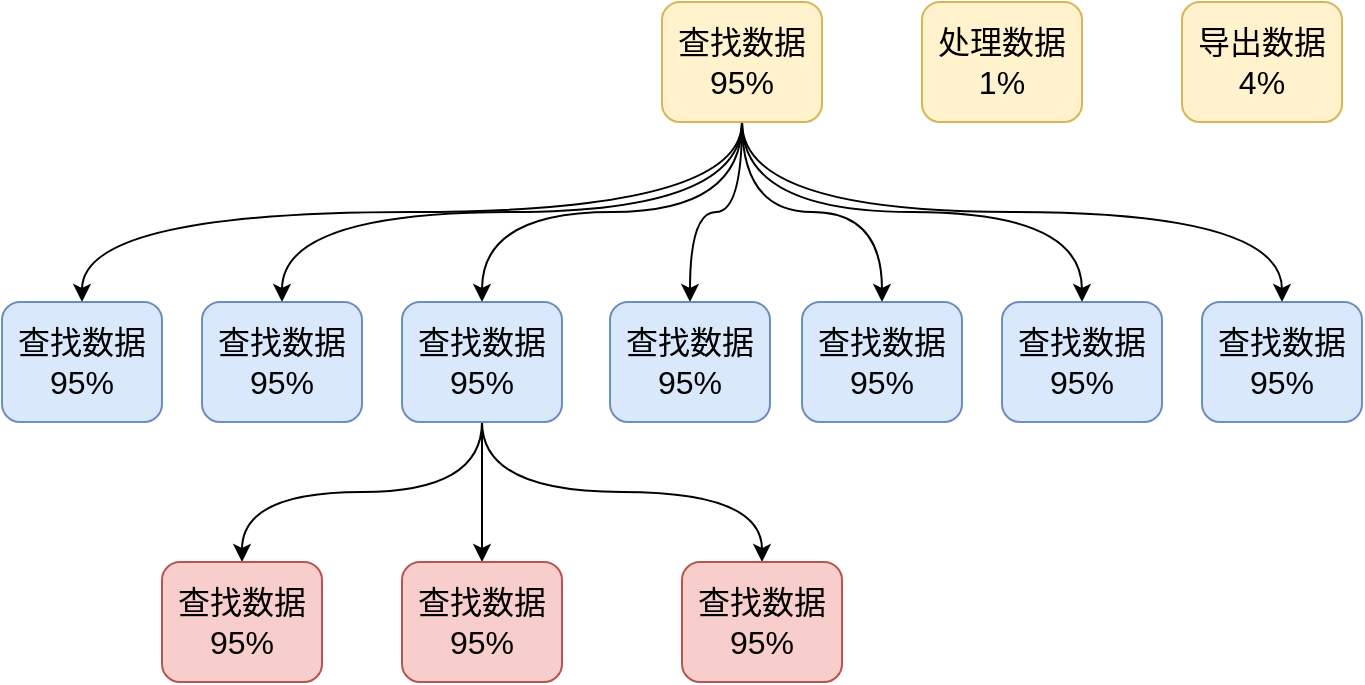 <mxfile version="21.2.9" type="github">
  <diagram name="第 1 页" id="64EU-2JhXtWUbH2v4anR">
    <mxGraphModel dx="1050" dy="582" grid="1" gridSize="10" guides="1" tooltips="1" connect="1" arrows="1" fold="1" page="1" pageScale="1" pageWidth="827" pageHeight="1169" math="0" shadow="0">
      <root>
        <mxCell id="0" />
        <mxCell id="1" parent="0" />
        <mxCell id="YcL_Hn9VU11S4dy8umJO-14" style="edgeStyle=orthogonalEdgeStyle;rounded=1;orthogonalLoop=1;jettySize=auto;html=1;exitX=0.5;exitY=1;exitDx=0;exitDy=0;entryX=0.5;entryY=0;entryDx=0;entryDy=0;curved=1;strokeWidth=1;" edge="1" parent="1" source="YcL_Hn9VU11S4dy8umJO-1" target="YcL_Hn9VU11S4dy8umJO-7">
          <mxGeometry relative="1" as="geometry" />
        </mxCell>
        <mxCell id="YcL_Hn9VU11S4dy8umJO-15" style="edgeStyle=orthogonalEdgeStyle;rounded=0;orthogonalLoop=1;jettySize=auto;html=1;exitX=0.5;exitY=1;exitDx=0;exitDy=0;curved=1;" edge="1" parent="1" source="YcL_Hn9VU11S4dy8umJO-1" target="YcL_Hn9VU11S4dy8umJO-8">
          <mxGeometry relative="1" as="geometry" />
        </mxCell>
        <mxCell id="YcL_Hn9VU11S4dy8umJO-16" style="edgeStyle=orthogonalEdgeStyle;rounded=0;orthogonalLoop=1;jettySize=auto;html=1;exitX=0.5;exitY=1;exitDx=0;exitDy=0;entryX=0.5;entryY=0;entryDx=0;entryDy=0;curved=1;" edge="1" parent="1" source="YcL_Hn9VU11S4dy8umJO-1" target="YcL_Hn9VU11S4dy8umJO-9">
          <mxGeometry relative="1" as="geometry" />
        </mxCell>
        <mxCell id="YcL_Hn9VU11S4dy8umJO-17" style="edgeStyle=orthogonalEdgeStyle;rounded=0;orthogonalLoop=1;jettySize=auto;html=1;exitX=0.5;exitY=1;exitDx=0;exitDy=0;curved=1;" edge="1" parent="1" source="YcL_Hn9VU11S4dy8umJO-1" target="YcL_Hn9VU11S4dy8umJO-10">
          <mxGeometry relative="1" as="geometry" />
        </mxCell>
        <mxCell id="YcL_Hn9VU11S4dy8umJO-18" style="edgeStyle=orthogonalEdgeStyle;rounded=0;orthogonalLoop=1;jettySize=auto;html=1;exitX=0.5;exitY=1;exitDx=0;exitDy=0;curved=1;" edge="1" parent="1" source="YcL_Hn9VU11S4dy8umJO-1" target="YcL_Hn9VU11S4dy8umJO-11">
          <mxGeometry relative="1" as="geometry" />
        </mxCell>
        <mxCell id="YcL_Hn9VU11S4dy8umJO-19" style="edgeStyle=orthogonalEdgeStyle;rounded=0;orthogonalLoop=1;jettySize=auto;html=1;exitX=0.5;exitY=1;exitDx=0;exitDy=0;entryX=0.5;entryY=0;entryDx=0;entryDy=0;curved=1;" edge="1" parent="1" source="YcL_Hn9VU11S4dy8umJO-1" target="YcL_Hn9VU11S4dy8umJO-12">
          <mxGeometry relative="1" as="geometry" />
        </mxCell>
        <mxCell id="YcL_Hn9VU11S4dy8umJO-20" style="edgeStyle=orthogonalEdgeStyle;rounded=0;orthogonalLoop=1;jettySize=auto;html=1;exitX=0.5;exitY=1;exitDx=0;exitDy=0;entryX=0.5;entryY=0;entryDx=0;entryDy=0;curved=1;" edge="1" parent="1" source="YcL_Hn9VU11S4dy8umJO-1" target="YcL_Hn9VU11S4dy8umJO-13">
          <mxGeometry relative="1" as="geometry" />
        </mxCell>
        <mxCell id="YcL_Hn9VU11S4dy8umJO-1" value="&lt;span style=&quot;font-size: 16px;&quot;&gt;查找数据&lt;br&gt;95%&lt;br&gt;&lt;/span&gt;" style="rounded=1;whiteSpace=wrap;html=1;shadow=0;glass=0;fillColor=#fff2cc;strokeColor=#d6b656;" vertex="1" parent="1">
          <mxGeometry x="400" y="80" width="80" height="60" as="geometry" />
        </mxCell>
        <mxCell id="YcL_Hn9VU11S4dy8umJO-2" value="&lt;span style=&quot;font-size: 16px;&quot;&gt;处理数据&lt;br&gt;1%&lt;br&gt;&lt;/span&gt;" style="rounded=1;whiteSpace=wrap;html=1;shadow=0;glass=0;fillColor=#fff2cc;strokeColor=#d6b656;" vertex="1" parent="1">
          <mxGeometry x="530" y="80" width="80" height="60" as="geometry" />
        </mxCell>
        <mxCell id="YcL_Hn9VU11S4dy8umJO-3" value="&lt;span style=&quot;font-size: 16px;&quot;&gt;导出数据&lt;br&gt;4%&lt;br&gt;&lt;/span&gt;" style="rounded=1;whiteSpace=wrap;html=1;shadow=0;glass=0;fillColor=#fff2cc;strokeColor=#d6b656;" vertex="1" parent="1">
          <mxGeometry x="660" y="80" width="80" height="60" as="geometry" />
        </mxCell>
        <mxCell id="YcL_Hn9VU11S4dy8umJO-7" value="&lt;span style=&quot;font-size: 16px;&quot;&gt;查找数据&lt;br&gt;95%&lt;br&gt;&lt;/span&gt;" style="rounded=1;whiteSpace=wrap;html=1;shadow=0;glass=0;fillColor=#dae8fc;strokeColor=#6c8ebf;" vertex="1" parent="1">
          <mxGeometry x="70" y="230" width="80" height="60" as="geometry" />
        </mxCell>
        <mxCell id="YcL_Hn9VU11S4dy8umJO-8" value="&lt;span style=&quot;font-size: 16px;&quot;&gt;查找数据&lt;br&gt;95%&lt;br&gt;&lt;/span&gt;" style="rounded=1;whiteSpace=wrap;html=1;shadow=0;glass=0;fillColor=#dae8fc;strokeColor=#6c8ebf;" vertex="1" parent="1">
          <mxGeometry x="170" y="230" width="80" height="60" as="geometry" />
        </mxCell>
        <mxCell id="YcL_Hn9VU11S4dy8umJO-24" style="edgeStyle=orthogonalEdgeStyle;rounded=0;orthogonalLoop=1;jettySize=auto;html=1;exitX=0.5;exitY=1;exitDx=0;exitDy=0;entryX=0.5;entryY=0;entryDx=0;entryDy=0;curved=1;" edge="1" parent="1" source="YcL_Hn9VU11S4dy8umJO-9" target="YcL_Hn9VU11S4dy8umJO-21">
          <mxGeometry relative="1" as="geometry" />
        </mxCell>
        <mxCell id="YcL_Hn9VU11S4dy8umJO-25" style="edgeStyle=orthogonalEdgeStyle;rounded=0;orthogonalLoop=1;jettySize=auto;html=1;exitX=0.5;exitY=1;exitDx=0;exitDy=0;entryX=0.5;entryY=0;entryDx=0;entryDy=0;curved=1;" edge="1" parent="1" source="YcL_Hn9VU11S4dy8umJO-9" target="YcL_Hn9VU11S4dy8umJO-22">
          <mxGeometry relative="1" as="geometry" />
        </mxCell>
        <mxCell id="YcL_Hn9VU11S4dy8umJO-26" style="edgeStyle=orthogonalEdgeStyle;orthogonalLoop=1;jettySize=auto;html=1;exitX=0.5;exitY=1;exitDx=0;exitDy=0;curved=1;" edge="1" parent="1" source="YcL_Hn9VU11S4dy8umJO-9" target="YcL_Hn9VU11S4dy8umJO-23">
          <mxGeometry relative="1" as="geometry" />
        </mxCell>
        <mxCell id="YcL_Hn9VU11S4dy8umJO-9" value="&lt;span style=&quot;font-size: 16px;&quot;&gt;查找数据&lt;br&gt;95%&lt;br&gt;&lt;/span&gt;" style="rounded=1;whiteSpace=wrap;html=1;shadow=0;glass=0;fillColor=#dae8fc;strokeColor=#6c8ebf;" vertex="1" parent="1">
          <mxGeometry x="270" y="230" width="80" height="60" as="geometry" />
        </mxCell>
        <mxCell id="YcL_Hn9VU11S4dy8umJO-10" value="&lt;span style=&quot;font-size: 16px;&quot;&gt;查找数据&lt;br&gt;95%&lt;br&gt;&lt;/span&gt;" style="rounded=1;whiteSpace=wrap;html=1;shadow=0;glass=0;fillColor=#dae8fc;strokeColor=#6c8ebf;" vertex="1" parent="1">
          <mxGeometry x="374" y="230" width="80" height="60" as="geometry" />
        </mxCell>
        <mxCell id="YcL_Hn9VU11S4dy8umJO-11" value="&lt;span style=&quot;font-size: 16px;&quot;&gt;查找数据&lt;br&gt;95%&lt;br&gt;&lt;/span&gt;" style="rounded=1;whiteSpace=wrap;html=1;shadow=0;glass=0;fillColor=#dae8fc;strokeColor=#6c8ebf;" vertex="1" parent="1">
          <mxGeometry x="470" y="230" width="80" height="60" as="geometry" />
        </mxCell>
        <mxCell id="YcL_Hn9VU11S4dy8umJO-12" value="&lt;span style=&quot;font-size: 16px;&quot;&gt;查找数据&lt;br&gt;95%&lt;br&gt;&lt;/span&gt;" style="rounded=1;whiteSpace=wrap;html=1;shadow=0;glass=0;fillColor=#dae8fc;strokeColor=#6c8ebf;" vertex="1" parent="1">
          <mxGeometry x="570" y="230" width="80" height="60" as="geometry" />
        </mxCell>
        <mxCell id="YcL_Hn9VU11S4dy8umJO-13" value="&lt;span style=&quot;font-size: 16px;&quot;&gt;查找数据&lt;br&gt;95%&lt;br&gt;&lt;/span&gt;" style="rounded=1;whiteSpace=wrap;html=1;shadow=0;glass=0;fillColor=#dae8fc;strokeColor=#6c8ebf;" vertex="1" parent="1">
          <mxGeometry x="670" y="230" width="80" height="60" as="geometry" />
        </mxCell>
        <mxCell id="YcL_Hn9VU11S4dy8umJO-21" value="&lt;span style=&quot;font-size: 16px;&quot;&gt;查找数据&lt;br&gt;95%&lt;br&gt;&lt;/span&gt;" style="rounded=1;whiteSpace=wrap;html=1;shadow=0;glass=0;fillColor=#f8cecc;strokeColor=#b85450;" vertex="1" parent="1">
          <mxGeometry x="150" y="360" width="80" height="60" as="geometry" />
        </mxCell>
        <mxCell id="YcL_Hn9VU11S4dy8umJO-22" value="&lt;span style=&quot;font-size: 16px;&quot;&gt;查找数据&lt;br&gt;95%&lt;br&gt;&lt;/span&gt;" style="rounded=1;whiteSpace=wrap;html=1;shadow=0;glass=0;fillColor=#f8cecc;strokeColor=#b85450;" vertex="1" parent="1">
          <mxGeometry x="270" y="360" width="80" height="60" as="geometry" />
        </mxCell>
        <mxCell id="YcL_Hn9VU11S4dy8umJO-23" value="&lt;span style=&quot;font-size: 16px;&quot;&gt;查找数据&lt;br&gt;95%&lt;br&gt;&lt;/span&gt;" style="rounded=1;whiteSpace=wrap;html=1;shadow=0;glass=0;fillColor=#f8cecc;strokeColor=#b85450;" vertex="1" parent="1">
          <mxGeometry x="410" y="360" width="80" height="60" as="geometry" />
        </mxCell>
      </root>
    </mxGraphModel>
  </diagram>
</mxfile>
